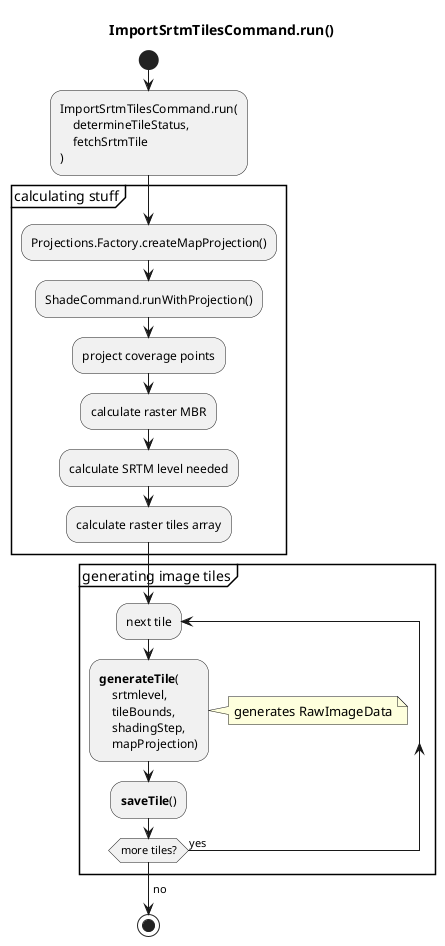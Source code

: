 ﻿@startuml
title ImportSrtmTilesCommand.run()

start
:ImportSrtmTilesCommand.run(
    determineTileStatus,
    fetchSrtmTile
);

group calculating stuff
:Projections.Factory.createMapProjection();
:ShadeCommand.runWithProjection();
:project coverage points;
:calculate raster MBR;
:calculate SRTM level needed;
:calculate raster tiles array;
end group

group generating image tiles
repeat :next tile;
    :**generateTile**(
        srtmlevel, 
        tileBounds, 
        shadingStep, 
        mapProjection);
    note right: generates RawImageData
    :**saveTile**();
repeat while (more tiles?) is (yes)
-> no;
end group;

stop
@enduml